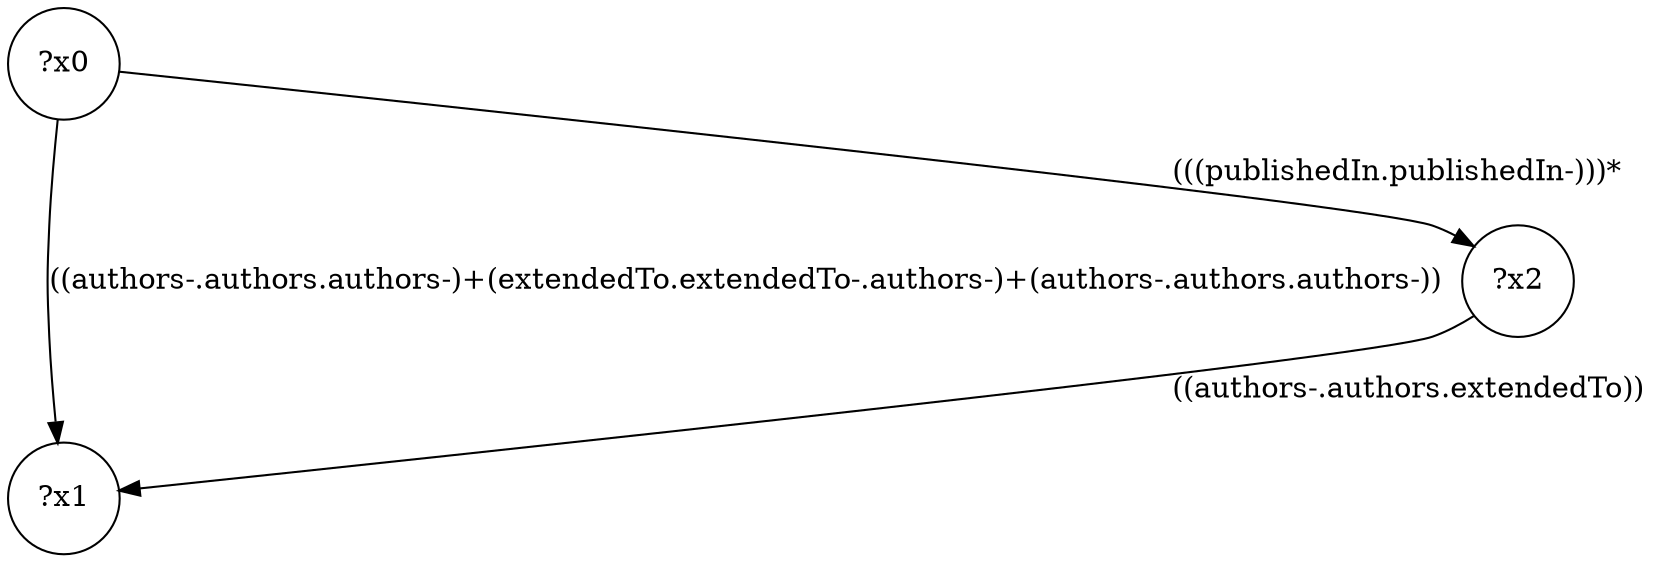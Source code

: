 digraph g {
	x0 [shape=circle, label="?x0"];
	x1 [shape=circle, label="?x1"];
	x0 -> x1 [label="((authors-.authors.authors-)+(extendedTo.extendedTo-.authors-)+(authors-.authors.authors-))"];
	x2 [shape=circle, label="?x2"];
	x0 -> x2 [label="(((publishedIn.publishedIn-)))*"];
	x2 -> x1 [label="((authors-.authors.extendedTo))"];
}
